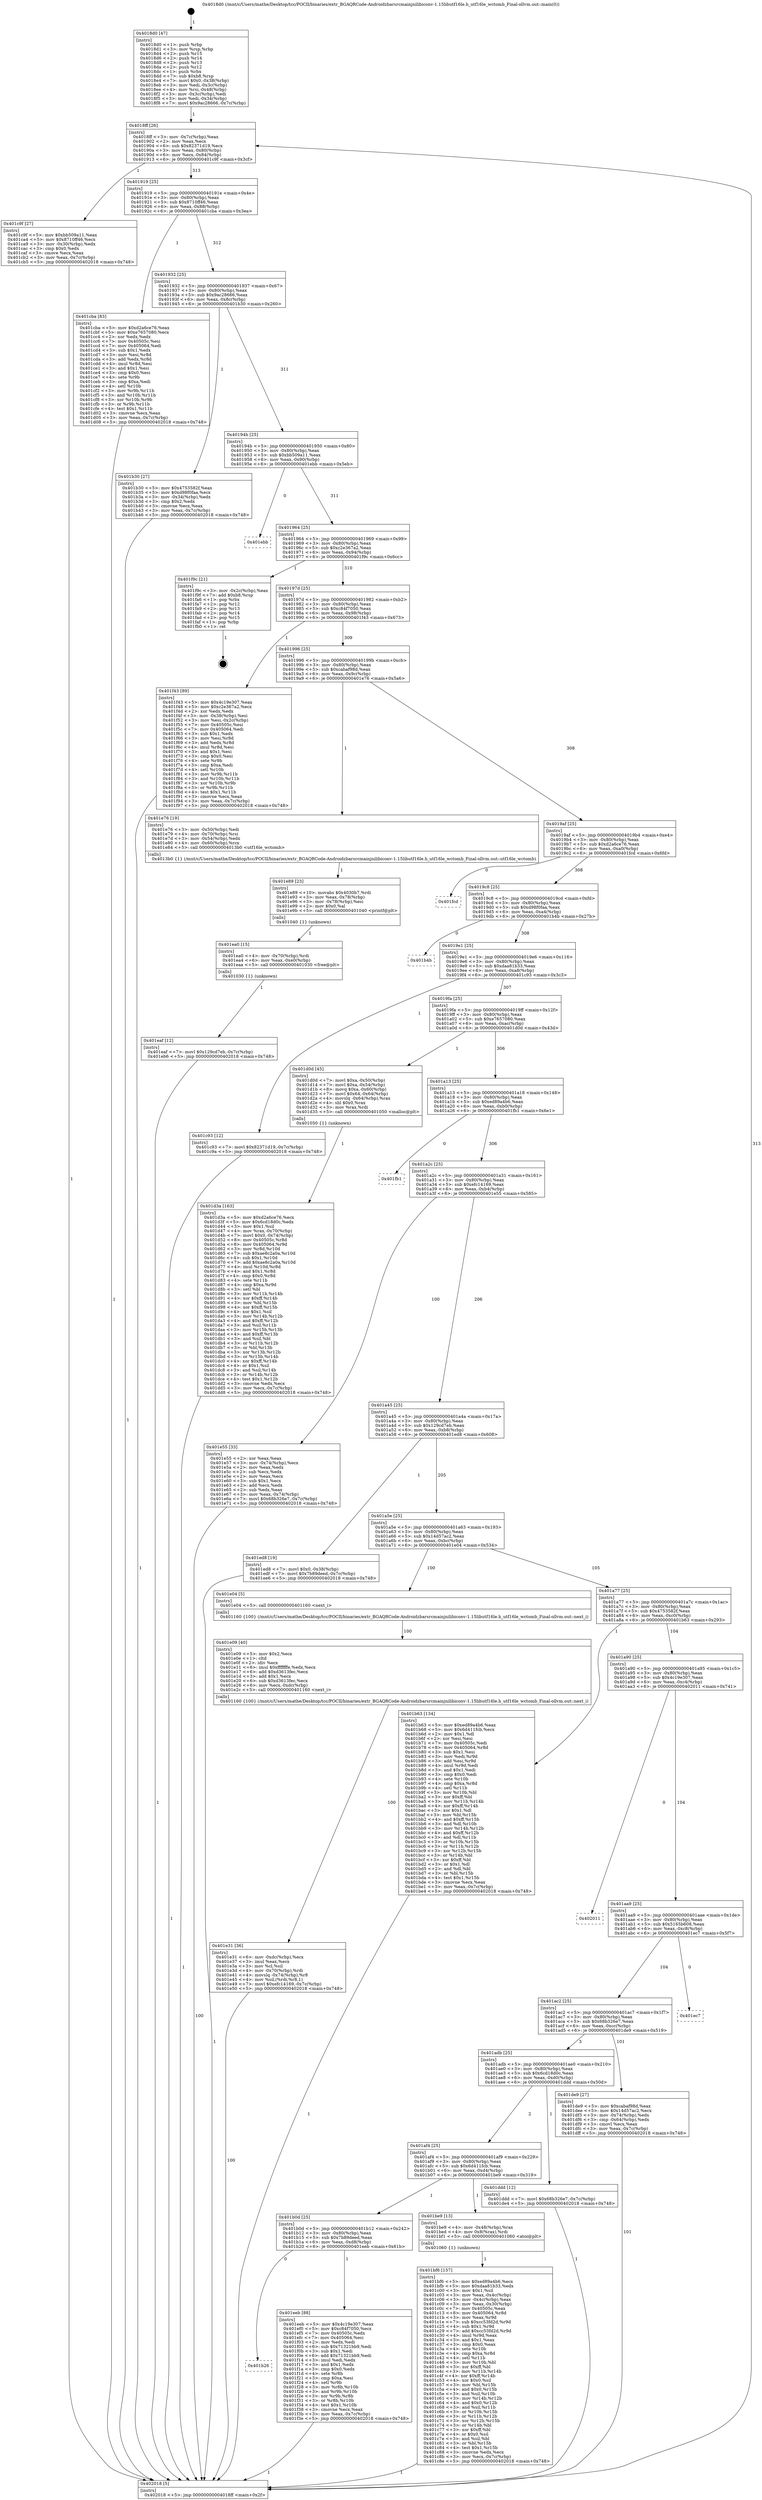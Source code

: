 digraph "0x4018d0" {
  label = "0x4018d0 (/mnt/c/Users/mathe/Desktop/tcc/POCII/binaries/extr_BGAQRCode-Androidzbarsrcmainjnilibiconv-1.15libutf16le.h_utf16le_wctomb_Final-ollvm.out::main(0))"
  labelloc = "t"
  node[shape=record]

  Entry [label="",width=0.3,height=0.3,shape=circle,fillcolor=black,style=filled]
  "0x4018ff" [label="{
     0x4018ff [26]\l
     | [instrs]\l
     &nbsp;&nbsp;0x4018ff \<+3\>: mov -0x7c(%rbp),%eax\l
     &nbsp;&nbsp;0x401902 \<+2\>: mov %eax,%ecx\l
     &nbsp;&nbsp;0x401904 \<+6\>: sub $0x82371d19,%ecx\l
     &nbsp;&nbsp;0x40190a \<+3\>: mov %eax,-0x80(%rbp)\l
     &nbsp;&nbsp;0x40190d \<+6\>: mov %ecx,-0x84(%rbp)\l
     &nbsp;&nbsp;0x401913 \<+6\>: je 0000000000401c9f \<main+0x3cf\>\l
  }"]
  "0x401c9f" [label="{
     0x401c9f [27]\l
     | [instrs]\l
     &nbsp;&nbsp;0x401c9f \<+5\>: mov $0xbb509a11,%eax\l
     &nbsp;&nbsp;0x401ca4 \<+5\>: mov $0x8710ff46,%ecx\l
     &nbsp;&nbsp;0x401ca9 \<+3\>: mov -0x30(%rbp),%edx\l
     &nbsp;&nbsp;0x401cac \<+3\>: cmp $0x0,%edx\l
     &nbsp;&nbsp;0x401caf \<+3\>: cmove %ecx,%eax\l
     &nbsp;&nbsp;0x401cb2 \<+3\>: mov %eax,-0x7c(%rbp)\l
     &nbsp;&nbsp;0x401cb5 \<+5\>: jmp 0000000000402018 \<main+0x748\>\l
  }"]
  "0x401919" [label="{
     0x401919 [25]\l
     | [instrs]\l
     &nbsp;&nbsp;0x401919 \<+5\>: jmp 000000000040191e \<main+0x4e\>\l
     &nbsp;&nbsp;0x40191e \<+3\>: mov -0x80(%rbp),%eax\l
     &nbsp;&nbsp;0x401921 \<+5\>: sub $0x8710ff46,%eax\l
     &nbsp;&nbsp;0x401926 \<+6\>: mov %eax,-0x88(%rbp)\l
     &nbsp;&nbsp;0x40192c \<+6\>: je 0000000000401cba \<main+0x3ea\>\l
  }"]
  Exit [label="",width=0.3,height=0.3,shape=circle,fillcolor=black,style=filled,peripheries=2]
  "0x401cba" [label="{
     0x401cba [83]\l
     | [instrs]\l
     &nbsp;&nbsp;0x401cba \<+5\>: mov $0xd2a6ce76,%eax\l
     &nbsp;&nbsp;0x401cbf \<+5\>: mov $0xe7657080,%ecx\l
     &nbsp;&nbsp;0x401cc4 \<+2\>: xor %edx,%edx\l
     &nbsp;&nbsp;0x401cc6 \<+7\>: mov 0x40505c,%esi\l
     &nbsp;&nbsp;0x401ccd \<+7\>: mov 0x405064,%edi\l
     &nbsp;&nbsp;0x401cd4 \<+3\>: sub $0x1,%edx\l
     &nbsp;&nbsp;0x401cd7 \<+3\>: mov %esi,%r8d\l
     &nbsp;&nbsp;0x401cda \<+3\>: add %edx,%r8d\l
     &nbsp;&nbsp;0x401cdd \<+4\>: imul %r8d,%esi\l
     &nbsp;&nbsp;0x401ce1 \<+3\>: and $0x1,%esi\l
     &nbsp;&nbsp;0x401ce4 \<+3\>: cmp $0x0,%esi\l
     &nbsp;&nbsp;0x401ce7 \<+4\>: sete %r9b\l
     &nbsp;&nbsp;0x401ceb \<+3\>: cmp $0xa,%edi\l
     &nbsp;&nbsp;0x401cee \<+4\>: setl %r10b\l
     &nbsp;&nbsp;0x401cf2 \<+3\>: mov %r9b,%r11b\l
     &nbsp;&nbsp;0x401cf5 \<+3\>: and %r10b,%r11b\l
     &nbsp;&nbsp;0x401cf8 \<+3\>: xor %r10b,%r9b\l
     &nbsp;&nbsp;0x401cfb \<+3\>: or %r9b,%r11b\l
     &nbsp;&nbsp;0x401cfe \<+4\>: test $0x1,%r11b\l
     &nbsp;&nbsp;0x401d02 \<+3\>: cmovne %ecx,%eax\l
     &nbsp;&nbsp;0x401d05 \<+3\>: mov %eax,-0x7c(%rbp)\l
     &nbsp;&nbsp;0x401d08 \<+5\>: jmp 0000000000402018 \<main+0x748\>\l
  }"]
  "0x401932" [label="{
     0x401932 [25]\l
     | [instrs]\l
     &nbsp;&nbsp;0x401932 \<+5\>: jmp 0000000000401937 \<main+0x67\>\l
     &nbsp;&nbsp;0x401937 \<+3\>: mov -0x80(%rbp),%eax\l
     &nbsp;&nbsp;0x40193a \<+5\>: sub $0x9ac28666,%eax\l
     &nbsp;&nbsp;0x40193f \<+6\>: mov %eax,-0x8c(%rbp)\l
     &nbsp;&nbsp;0x401945 \<+6\>: je 0000000000401b30 \<main+0x260\>\l
  }"]
  "0x401b26" [label="{
     0x401b26\l
  }", style=dashed]
  "0x401b30" [label="{
     0x401b30 [27]\l
     | [instrs]\l
     &nbsp;&nbsp;0x401b30 \<+5\>: mov $0x4753582f,%eax\l
     &nbsp;&nbsp;0x401b35 \<+5\>: mov $0xd98f0faa,%ecx\l
     &nbsp;&nbsp;0x401b3a \<+3\>: mov -0x34(%rbp),%edx\l
     &nbsp;&nbsp;0x401b3d \<+3\>: cmp $0x2,%edx\l
     &nbsp;&nbsp;0x401b40 \<+3\>: cmovne %ecx,%eax\l
     &nbsp;&nbsp;0x401b43 \<+3\>: mov %eax,-0x7c(%rbp)\l
     &nbsp;&nbsp;0x401b46 \<+5\>: jmp 0000000000402018 \<main+0x748\>\l
  }"]
  "0x40194b" [label="{
     0x40194b [25]\l
     | [instrs]\l
     &nbsp;&nbsp;0x40194b \<+5\>: jmp 0000000000401950 \<main+0x80\>\l
     &nbsp;&nbsp;0x401950 \<+3\>: mov -0x80(%rbp),%eax\l
     &nbsp;&nbsp;0x401953 \<+5\>: sub $0xbb509a11,%eax\l
     &nbsp;&nbsp;0x401958 \<+6\>: mov %eax,-0x90(%rbp)\l
     &nbsp;&nbsp;0x40195e \<+6\>: je 0000000000401ebb \<main+0x5eb\>\l
  }"]
  "0x402018" [label="{
     0x402018 [5]\l
     | [instrs]\l
     &nbsp;&nbsp;0x402018 \<+5\>: jmp 00000000004018ff \<main+0x2f\>\l
  }"]
  "0x4018d0" [label="{
     0x4018d0 [47]\l
     | [instrs]\l
     &nbsp;&nbsp;0x4018d0 \<+1\>: push %rbp\l
     &nbsp;&nbsp;0x4018d1 \<+3\>: mov %rsp,%rbp\l
     &nbsp;&nbsp;0x4018d4 \<+2\>: push %r15\l
     &nbsp;&nbsp;0x4018d6 \<+2\>: push %r14\l
     &nbsp;&nbsp;0x4018d8 \<+2\>: push %r13\l
     &nbsp;&nbsp;0x4018da \<+2\>: push %r12\l
     &nbsp;&nbsp;0x4018dc \<+1\>: push %rbx\l
     &nbsp;&nbsp;0x4018dd \<+7\>: sub $0xb8,%rsp\l
     &nbsp;&nbsp;0x4018e4 \<+7\>: movl $0x0,-0x38(%rbp)\l
     &nbsp;&nbsp;0x4018eb \<+3\>: mov %edi,-0x3c(%rbp)\l
     &nbsp;&nbsp;0x4018ee \<+4\>: mov %rsi,-0x48(%rbp)\l
     &nbsp;&nbsp;0x4018f2 \<+3\>: mov -0x3c(%rbp),%edi\l
     &nbsp;&nbsp;0x4018f5 \<+3\>: mov %edi,-0x34(%rbp)\l
     &nbsp;&nbsp;0x4018f8 \<+7\>: movl $0x9ac28666,-0x7c(%rbp)\l
  }"]
  "0x401eeb" [label="{
     0x401eeb [88]\l
     | [instrs]\l
     &nbsp;&nbsp;0x401eeb \<+5\>: mov $0x4c19e307,%eax\l
     &nbsp;&nbsp;0x401ef0 \<+5\>: mov $0xc84f7050,%ecx\l
     &nbsp;&nbsp;0x401ef5 \<+7\>: mov 0x40505c,%edx\l
     &nbsp;&nbsp;0x401efc \<+7\>: mov 0x405064,%esi\l
     &nbsp;&nbsp;0x401f03 \<+2\>: mov %edx,%edi\l
     &nbsp;&nbsp;0x401f05 \<+6\>: sub $0x71321bb9,%edi\l
     &nbsp;&nbsp;0x401f0b \<+3\>: sub $0x1,%edi\l
     &nbsp;&nbsp;0x401f0e \<+6\>: add $0x71321bb9,%edi\l
     &nbsp;&nbsp;0x401f14 \<+3\>: imul %edi,%edx\l
     &nbsp;&nbsp;0x401f17 \<+3\>: and $0x1,%edx\l
     &nbsp;&nbsp;0x401f1a \<+3\>: cmp $0x0,%edx\l
     &nbsp;&nbsp;0x401f1d \<+4\>: sete %r8b\l
     &nbsp;&nbsp;0x401f21 \<+3\>: cmp $0xa,%esi\l
     &nbsp;&nbsp;0x401f24 \<+4\>: setl %r9b\l
     &nbsp;&nbsp;0x401f28 \<+3\>: mov %r8b,%r10b\l
     &nbsp;&nbsp;0x401f2b \<+3\>: and %r9b,%r10b\l
     &nbsp;&nbsp;0x401f2e \<+3\>: xor %r9b,%r8b\l
     &nbsp;&nbsp;0x401f31 \<+3\>: or %r8b,%r10b\l
     &nbsp;&nbsp;0x401f34 \<+4\>: test $0x1,%r10b\l
     &nbsp;&nbsp;0x401f38 \<+3\>: cmovne %ecx,%eax\l
     &nbsp;&nbsp;0x401f3b \<+3\>: mov %eax,-0x7c(%rbp)\l
     &nbsp;&nbsp;0x401f3e \<+5\>: jmp 0000000000402018 \<main+0x748\>\l
  }"]
  "0x401ebb" [label="{
     0x401ebb\l
  }", style=dashed]
  "0x401964" [label="{
     0x401964 [25]\l
     | [instrs]\l
     &nbsp;&nbsp;0x401964 \<+5\>: jmp 0000000000401969 \<main+0x99\>\l
     &nbsp;&nbsp;0x401969 \<+3\>: mov -0x80(%rbp),%eax\l
     &nbsp;&nbsp;0x40196c \<+5\>: sub $0xc2e367a2,%eax\l
     &nbsp;&nbsp;0x401971 \<+6\>: mov %eax,-0x94(%rbp)\l
     &nbsp;&nbsp;0x401977 \<+6\>: je 0000000000401f9c \<main+0x6cc\>\l
  }"]
  "0x401eaf" [label="{
     0x401eaf [12]\l
     | [instrs]\l
     &nbsp;&nbsp;0x401eaf \<+7\>: movl $0x129cd7eb,-0x7c(%rbp)\l
     &nbsp;&nbsp;0x401eb6 \<+5\>: jmp 0000000000402018 \<main+0x748\>\l
  }"]
  "0x401f9c" [label="{
     0x401f9c [21]\l
     | [instrs]\l
     &nbsp;&nbsp;0x401f9c \<+3\>: mov -0x2c(%rbp),%eax\l
     &nbsp;&nbsp;0x401f9f \<+7\>: add $0xb8,%rsp\l
     &nbsp;&nbsp;0x401fa6 \<+1\>: pop %rbx\l
     &nbsp;&nbsp;0x401fa7 \<+2\>: pop %r12\l
     &nbsp;&nbsp;0x401fa9 \<+2\>: pop %r13\l
     &nbsp;&nbsp;0x401fab \<+2\>: pop %r14\l
     &nbsp;&nbsp;0x401fad \<+2\>: pop %r15\l
     &nbsp;&nbsp;0x401faf \<+1\>: pop %rbp\l
     &nbsp;&nbsp;0x401fb0 \<+1\>: ret\l
  }"]
  "0x40197d" [label="{
     0x40197d [25]\l
     | [instrs]\l
     &nbsp;&nbsp;0x40197d \<+5\>: jmp 0000000000401982 \<main+0xb2\>\l
     &nbsp;&nbsp;0x401982 \<+3\>: mov -0x80(%rbp),%eax\l
     &nbsp;&nbsp;0x401985 \<+5\>: sub $0xc84f7050,%eax\l
     &nbsp;&nbsp;0x40198a \<+6\>: mov %eax,-0x98(%rbp)\l
     &nbsp;&nbsp;0x401990 \<+6\>: je 0000000000401f43 \<main+0x673\>\l
  }"]
  "0x401ea0" [label="{
     0x401ea0 [15]\l
     | [instrs]\l
     &nbsp;&nbsp;0x401ea0 \<+4\>: mov -0x70(%rbp),%rdi\l
     &nbsp;&nbsp;0x401ea4 \<+6\>: mov %eax,-0xe0(%rbp)\l
     &nbsp;&nbsp;0x401eaa \<+5\>: call 0000000000401030 \<free@plt\>\l
     | [calls]\l
     &nbsp;&nbsp;0x401030 \{1\} (unknown)\l
  }"]
  "0x401f43" [label="{
     0x401f43 [89]\l
     | [instrs]\l
     &nbsp;&nbsp;0x401f43 \<+5\>: mov $0x4c19e307,%eax\l
     &nbsp;&nbsp;0x401f48 \<+5\>: mov $0xc2e367a2,%ecx\l
     &nbsp;&nbsp;0x401f4d \<+2\>: xor %edx,%edx\l
     &nbsp;&nbsp;0x401f4f \<+3\>: mov -0x38(%rbp),%esi\l
     &nbsp;&nbsp;0x401f52 \<+3\>: mov %esi,-0x2c(%rbp)\l
     &nbsp;&nbsp;0x401f55 \<+7\>: mov 0x40505c,%esi\l
     &nbsp;&nbsp;0x401f5c \<+7\>: mov 0x405064,%edi\l
     &nbsp;&nbsp;0x401f63 \<+3\>: sub $0x1,%edx\l
     &nbsp;&nbsp;0x401f66 \<+3\>: mov %esi,%r8d\l
     &nbsp;&nbsp;0x401f69 \<+3\>: add %edx,%r8d\l
     &nbsp;&nbsp;0x401f6c \<+4\>: imul %r8d,%esi\l
     &nbsp;&nbsp;0x401f70 \<+3\>: and $0x1,%esi\l
     &nbsp;&nbsp;0x401f73 \<+3\>: cmp $0x0,%esi\l
     &nbsp;&nbsp;0x401f76 \<+4\>: sete %r9b\l
     &nbsp;&nbsp;0x401f7a \<+3\>: cmp $0xa,%edi\l
     &nbsp;&nbsp;0x401f7d \<+4\>: setl %r10b\l
     &nbsp;&nbsp;0x401f81 \<+3\>: mov %r9b,%r11b\l
     &nbsp;&nbsp;0x401f84 \<+3\>: and %r10b,%r11b\l
     &nbsp;&nbsp;0x401f87 \<+3\>: xor %r10b,%r9b\l
     &nbsp;&nbsp;0x401f8a \<+3\>: or %r9b,%r11b\l
     &nbsp;&nbsp;0x401f8d \<+4\>: test $0x1,%r11b\l
     &nbsp;&nbsp;0x401f91 \<+3\>: cmovne %ecx,%eax\l
     &nbsp;&nbsp;0x401f94 \<+3\>: mov %eax,-0x7c(%rbp)\l
     &nbsp;&nbsp;0x401f97 \<+5\>: jmp 0000000000402018 \<main+0x748\>\l
  }"]
  "0x401996" [label="{
     0x401996 [25]\l
     | [instrs]\l
     &nbsp;&nbsp;0x401996 \<+5\>: jmp 000000000040199b \<main+0xcb\>\l
     &nbsp;&nbsp;0x40199b \<+3\>: mov -0x80(%rbp),%eax\l
     &nbsp;&nbsp;0x40199e \<+5\>: sub $0xcabaf98d,%eax\l
     &nbsp;&nbsp;0x4019a3 \<+6\>: mov %eax,-0x9c(%rbp)\l
     &nbsp;&nbsp;0x4019a9 \<+6\>: je 0000000000401e76 \<main+0x5a6\>\l
  }"]
  "0x401e89" [label="{
     0x401e89 [23]\l
     | [instrs]\l
     &nbsp;&nbsp;0x401e89 \<+10\>: movabs $0x4030b7,%rdi\l
     &nbsp;&nbsp;0x401e93 \<+3\>: mov %eax,-0x78(%rbp)\l
     &nbsp;&nbsp;0x401e96 \<+3\>: mov -0x78(%rbp),%esi\l
     &nbsp;&nbsp;0x401e99 \<+2\>: mov $0x0,%al\l
     &nbsp;&nbsp;0x401e9b \<+5\>: call 0000000000401040 \<printf@plt\>\l
     | [calls]\l
     &nbsp;&nbsp;0x401040 \{1\} (unknown)\l
  }"]
  "0x401e76" [label="{
     0x401e76 [19]\l
     | [instrs]\l
     &nbsp;&nbsp;0x401e76 \<+3\>: mov -0x50(%rbp),%edi\l
     &nbsp;&nbsp;0x401e79 \<+4\>: mov -0x70(%rbp),%rsi\l
     &nbsp;&nbsp;0x401e7d \<+3\>: mov -0x54(%rbp),%edx\l
     &nbsp;&nbsp;0x401e80 \<+4\>: mov -0x60(%rbp),%rcx\l
     &nbsp;&nbsp;0x401e84 \<+5\>: call 00000000004013b0 \<utf16le_wctomb\>\l
     | [calls]\l
     &nbsp;&nbsp;0x4013b0 \{1\} (/mnt/c/Users/mathe/Desktop/tcc/POCII/binaries/extr_BGAQRCode-Androidzbarsrcmainjnilibiconv-1.15libutf16le.h_utf16le_wctomb_Final-ollvm.out::utf16le_wctomb)\l
  }"]
  "0x4019af" [label="{
     0x4019af [25]\l
     | [instrs]\l
     &nbsp;&nbsp;0x4019af \<+5\>: jmp 00000000004019b4 \<main+0xe4\>\l
     &nbsp;&nbsp;0x4019b4 \<+3\>: mov -0x80(%rbp),%eax\l
     &nbsp;&nbsp;0x4019b7 \<+5\>: sub $0xd2a6ce76,%eax\l
     &nbsp;&nbsp;0x4019bc \<+6\>: mov %eax,-0xa0(%rbp)\l
     &nbsp;&nbsp;0x4019c2 \<+6\>: je 0000000000401fcd \<main+0x6fd\>\l
  }"]
  "0x401e31" [label="{
     0x401e31 [36]\l
     | [instrs]\l
     &nbsp;&nbsp;0x401e31 \<+6\>: mov -0xdc(%rbp),%ecx\l
     &nbsp;&nbsp;0x401e37 \<+3\>: imul %eax,%ecx\l
     &nbsp;&nbsp;0x401e3a \<+3\>: mov %cl,%sil\l
     &nbsp;&nbsp;0x401e3d \<+4\>: mov -0x70(%rbp),%rdi\l
     &nbsp;&nbsp;0x401e41 \<+4\>: movslq -0x74(%rbp),%r8\l
     &nbsp;&nbsp;0x401e45 \<+4\>: mov %sil,(%rdi,%r8,1)\l
     &nbsp;&nbsp;0x401e49 \<+7\>: movl $0xefc14169,-0x7c(%rbp)\l
     &nbsp;&nbsp;0x401e50 \<+5\>: jmp 0000000000402018 \<main+0x748\>\l
  }"]
  "0x401fcd" [label="{
     0x401fcd\l
  }", style=dashed]
  "0x4019c8" [label="{
     0x4019c8 [25]\l
     | [instrs]\l
     &nbsp;&nbsp;0x4019c8 \<+5\>: jmp 00000000004019cd \<main+0xfd\>\l
     &nbsp;&nbsp;0x4019cd \<+3\>: mov -0x80(%rbp),%eax\l
     &nbsp;&nbsp;0x4019d0 \<+5\>: sub $0xd98f0faa,%eax\l
     &nbsp;&nbsp;0x4019d5 \<+6\>: mov %eax,-0xa4(%rbp)\l
     &nbsp;&nbsp;0x4019db \<+6\>: je 0000000000401b4b \<main+0x27b\>\l
  }"]
  "0x401e09" [label="{
     0x401e09 [40]\l
     | [instrs]\l
     &nbsp;&nbsp;0x401e09 \<+5\>: mov $0x2,%ecx\l
     &nbsp;&nbsp;0x401e0e \<+1\>: cltd\l
     &nbsp;&nbsp;0x401e0f \<+2\>: idiv %ecx\l
     &nbsp;&nbsp;0x401e11 \<+6\>: imul $0xfffffffe,%edx,%ecx\l
     &nbsp;&nbsp;0x401e17 \<+6\>: add $0xd3613fec,%ecx\l
     &nbsp;&nbsp;0x401e1d \<+3\>: add $0x1,%ecx\l
     &nbsp;&nbsp;0x401e20 \<+6\>: sub $0xd3613fec,%ecx\l
     &nbsp;&nbsp;0x401e26 \<+6\>: mov %ecx,-0xdc(%rbp)\l
     &nbsp;&nbsp;0x401e2c \<+5\>: call 0000000000401160 \<next_i\>\l
     | [calls]\l
     &nbsp;&nbsp;0x401160 \{100\} (/mnt/c/Users/mathe/Desktop/tcc/POCII/binaries/extr_BGAQRCode-Androidzbarsrcmainjnilibiconv-1.15libutf16le.h_utf16le_wctomb_Final-ollvm.out::next_i)\l
  }"]
  "0x401b4b" [label="{
     0x401b4b\l
  }", style=dashed]
  "0x4019e1" [label="{
     0x4019e1 [25]\l
     | [instrs]\l
     &nbsp;&nbsp;0x4019e1 \<+5\>: jmp 00000000004019e6 \<main+0x116\>\l
     &nbsp;&nbsp;0x4019e6 \<+3\>: mov -0x80(%rbp),%eax\l
     &nbsp;&nbsp;0x4019e9 \<+5\>: sub $0xdaa81b33,%eax\l
     &nbsp;&nbsp;0x4019ee \<+6\>: mov %eax,-0xa8(%rbp)\l
     &nbsp;&nbsp;0x4019f4 \<+6\>: je 0000000000401c93 \<main+0x3c3\>\l
  }"]
  "0x401d3a" [label="{
     0x401d3a [163]\l
     | [instrs]\l
     &nbsp;&nbsp;0x401d3a \<+5\>: mov $0xd2a6ce76,%ecx\l
     &nbsp;&nbsp;0x401d3f \<+5\>: mov $0x6cd18d0c,%edx\l
     &nbsp;&nbsp;0x401d44 \<+3\>: mov $0x1,%sil\l
     &nbsp;&nbsp;0x401d47 \<+4\>: mov %rax,-0x70(%rbp)\l
     &nbsp;&nbsp;0x401d4b \<+7\>: movl $0x0,-0x74(%rbp)\l
     &nbsp;&nbsp;0x401d52 \<+8\>: mov 0x40505c,%r8d\l
     &nbsp;&nbsp;0x401d5a \<+8\>: mov 0x405064,%r9d\l
     &nbsp;&nbsp;0x401d62 \<+3\>: mov %r8d,%r10d\l
     &nbsp;&nbsp;0x401d65 \<+7\>: sub $0xae8c2a0a,%r10d\l
     &nbsp;&nbsp;0x401d6c \<+4\>: sub $0x1,%r10d\l
     &nbsp;&nbsp;0x401d70 \<+7\>: add $0xae8c2a0a,%r10d\l
     &nbsp;&nbsp;0x401d77 \<+4\>: imul %r10d,%r8d\l
     &nbsp;&nbsp;0x401d7b \<+4\>: and $0x1,%r8d\l
     &nbsp;&nbsp;0x401d7f \<+4\>: cmp $0x0,%r8d\l
     &nbsp;&nbsp;0x401d83 \<+4\>: sete %r11b\l
     &nbsp;&nbsp;0x401d87 \<+4\>: cmp $0xa,%r9d\l
     &nbsp;&nbsp;0x401d8b \<+3\>: setl %bl\l
     &nbsp;&nbsp;0x401d8e \<+3\>: mov %r11b,%r14b\l
     &nbsp;&nbsp;0x401d91 \<+4\>: xor $0xff,%r14b\l
     &nbsp;&nbsp;0x401d95 \<+3\>: mov %bl,%r15b\l
     &nbsp;&nbsp;0x401d98 \<+4\>: xor $0xff,%r15b\l
     &nbsp;&nbsp;0x401d9c \<+4\>: xor $0x1,%sil\l
     &nbsp;&nbsp;0x401da0 \<+3\>: mov %r14b,%r12b\l
     &nbsp;&nbsp;0x401da3 \<+4\>: and $0xff,%r12b\l
     &nbsp;&nbsp;0x401da7 \<+3\>: and %sil,%r11b\l
     &nbsp;&nbsp;0x401daa \<+3\>: mov %r15b,%r13b\l
     &nbsp;&nbsp;0x401dad \<+4\>: and $0xff,%r13b\l
     &nbsp;&nbsp;0x401db1 \<+3\>: and %sil,%bl\l
     &nbsp;&nbsp;0x401db4 \<+3\>: or %r11b,%r12b\l
     &nbsp;&nbsp;0x401db7 \<+3\>: or %bl,%r13b\l
     &nbsp;&nbsp;0x401dba \<+3\>: xor %r13b,%r12b\l
     &nbsp;&nbsp;0x401dbd \<+3\>: or %r15b,%r14b\l
     &nbsp;&nbsp;0x401dc0 \<+4\>: xor $0xff,%r14b\l
     &nbsp;&nbsp;0x401dc4 \<+4\>: or $0x1,%sil\l
     &nbsp;&nbsp;0x401dc8 \<+3\>: and %sil,%r14b\l
     &nbsp;&nbsp;0x401dcb \<+3\>: or %r14b,%r12b\l
     &nbsp;&nbsp;0x401dce \<+4\>: test $0x1,%r12b\l
     &nbsp;&nbsp;0x401dd2 \<+3\>: cmovne %edx,%ecx\l
     &nbsp;&nbsp;0x401dd5 \<+3\>: mov %ecx,-0x7c(%rbp)\l
     &nbsp;&nbsp;0x401dd8 \<+5\>: jmp 0000000000402018 \<main+0x748\>\l
  }"]
  "0x401c93" [label="{
     0x401c93 [12]\l
     | [instrs]\l
     &nbsp;&nbsp;0x401c93 \<+7\>: movl $0x82371d19,-0x7c(%rbp)\l
     &nbsp;&nbsp;0x401c9a \<+5\>: jmp 0000000000402018 \<main+0x748\>\l
  }"]
  "0x4019fa" [label="{
     0x4019fa [25]\l
     | [instrs]\l
     &nbsp;&nbsp;0x4019fa \<+5\>: jmp 00000000004019ff \<main+0x12f\>\l
     &nbsp;&nbsp;0x4019ff \<+3\>: mov -0x80(%rbp),%eax\l
     &nbsp;&nbsp;0x401a02 \<+5\>: sub $0xe7657080,%eax\l
     &nbsp;&nbsp;0x401a07 \<+6\>: mov %eax,-0xac(%rbp)\l
     &nbsp;&nbsp;0x401a0d \<+6\>: je 0000000000401d0d \<main+0x43d\>\l
  }"]
  "0x401bf6" [label="{
     0x401bf6 [157]\l
     | [instrs]\l
     &nbsp;&nbsp;0x401bf6 \<+5\>: mov $0xed89a4b6,%ecx\l
     &nbsp;&nbsp;0x401bfb \<+5\>: mov $0xdaa81b33,%edx\l
     &nbsp;&nbsp;0x401c00 \<+3\>: mov $0x1,%sil\l
     &nbsp;&nbsp;0x401c03 \<+3\>: mov %eax,-0x4c(%rbp)\l
     &nbsp;&nbsp;0x401c06 \<+3\>: mov -0x4c(%rbp),%eax\l
     &nbsp;&nbsp;0x401c09 \<+3\>: mov %eax,-0x30(%rbp)\l
     &nbsp;&nbsp;0x401c0c \<+7\>: mov 0x40505c,%eax\l
     &nbsp;&nbsp;0x401c13 \<+8\>: mov 0x405064,%r8d\l
     &nbsp;&nbsp;0x401c1b \<+3\>: mov %eax,%r9d\l
     &nbsp;&nbsp;0x401c1e \<+7\>: sub $0xcc53fd2d,%r9d\l
     &nbsp;&nbsp;0x401c25 \<+4\>: sub $0x1,%r9d\l
     &nbsp;&nbsp;0x401c29 \<+7\>: add $0xcc53fd2d,%r9d\l
     &nbsp;&nbsp;0x401c30 \<+4\>: imul %r9d,%eax\l
     &nbsp;&nbsp;0x401c34 \<+3\>: and $0x1,%eax\l
     &nbsp;&nbsp;0x401c37 \<+3\>: cmp $0x0,%eax\l
     &nbsp;&nbsp;0x401c3a \<+4\>: sete %r10b\l
     &nbsp;&nbsp;0x401c3e \<+4\>: cmp $0xa,%r8d\l
     &nbsp;&nbsp;0x401c42 \<+4\>: setl %r11b\l
     &nbsp;&nbsp;0x401c46 \<+3\>: mov %r10b,%bl\l
     &nbsp;&nbsp;0x401c49 \<+3\>: xor $0xff,%bl\l
     &nbsp;&nbsp;0x401c4c \<+3\>: mov %r11b,%r14b\l
     &nbsp;&nbsp;0x401c4f \<+4\>: xor $0xff,%r14b\l
     &nbsp;&nbsp;0x401c53 \<+4\>: xor $0x0,%sil\l
     &nbsp;&nbsp;0x401c57 \<+3\>: mov %bl,%r15b\l
     &nbsp;&nbsp;0x401c5a \<+4\>: and $0x0,%r15b\l
     &nbsp;&nbsp;0x401c5e \<+3\>: and %sil,%r10b\l
     &nbsp;&nbsp;0x401c61 \<+3\>: mov %r14b,%r12b\l
     &nbsp;&nbsp;0x401c64 \<+4\>: and $0x0,%r12b\l
     &nbsp;&nbsp;0x401c68 \<+3\>: and %sil,%r11b\l
     &nbsp;&nbsp;0x401c6b \<+3\>: or %r10b,%r15b\l
     &nbsp;&nbsp;0x401c6e \<+3\>: or %r11b,%r12b\l
     &nbsp;&nbsp;0x401c71 \<+3\>: xor %r12b,%r15b\l
     &nbsp;&nbsp;0x401c74 \<+3\>: or %r14b,%bl\l
     &nbsp;&nbsp;0x401c77 \<+3\>: xor $0xff,%bl\l
     &nbsp;&nbsp;0x401c7a \<+4\>: or $0x0,%sil\l
     &nbsp;&nbsp;0x401c7e \<+3\>: and %sil,%bl\l
     &nbsp;&nbsp;0x401c81 \<+3\>: or %bl,%r15b\l
     &nbsp;&nbsp;0x401c84 \<+4\>: test $0x1,%r15b\l
     &nbsp;&nbsp;0x401c88 \<+3\>: cmovne %edx,%ecx\l
     &nbsp;&nbsp;0x401c8b \<+3\>: mov %ecx,-0x7c(%rbp)\l
     &nbsp;&nbsp;0x401c8e \<+5\>: jmp 0000000000402018 \<main+0x748\>\l
  }"]
  "0x401d0d" [label="{
     0x401d0d [45]\l
     | [instrs]\l
     &nbsp;&nbsp;0x401d0d \<+7\>: movl $0xa,-0x50(%rbp)\l
     &nbsp;&nbsp;0x401d14 \<+7\>: movl $0xa,-0x54(%rbp)\l
     &nbsp;&nbsp;0x401d1b \<+8\>: movq $0xa,-0x60(%rbp)\l
     &nbsp;&nbsp;0x401d23 \<+7\>: movl $0x64,-0x64(%rbp)\l
     &nbsp;&nbsp;0x401d2a \<+4\>: movslq -0x64(%rbp),%rax\l
     &nbsp;&nbsp;0x401d2e \<+4\>: shl $0x0,%rax\l
     &nbsp;&nbsp;0x401d32 \<+3\>: mov %rax,%rdi\l
     &nbsp;&nbsp;0x401d35 \<+5\>: call 0000000000401050 \<malloc@plt\>\l
     | [calls]\l
     &nbsp;&nbsp;0x401050 \{1\} (unknown)\l
  }"]
  "0x401a13" [label="{
     0x401a13 [25]\l
     | [instrs]\l
     &nbsp;&nbsp;0x401a13 \<+5\>: jmp 0000000000401a18 \<main+0x148\>\l
     &nbsp;&nbsp;0x401a18 \<+3\>: mov -0x80(%rbp),%eax\l
     &nbsp;&nbsp;0x401a1b \<+5\>: sub $0xed89a4b6,%eax\l
     &nbsp;&nbsp;0x401a20 \<+6\>: mov %eax,-0xb0(%rbp)\l
     &nbsp;&nbsp;0x401a26 \<+6\>: je 0000000000401fb1 \<main+0x6e1\>\l
  }"]
  "0x401b0d" [label="{
     0x401b0d [25]\l
     | [instrs]\l
     &nbsp;&nbsp;0x401b0d \<+5\>: jmp 0000000000401b12 \<main+0x242\>\l
     &nbsp;&nbsp;0x401b12 \<+3\>: mov -0x80(%rbp),%eax\l
     &nbsp;&nbsp;0x401b15 \<+5\>: sub $0x7b89deed,%eax\l
     &nbsp;&nbsp;0x401b1a \<+6\>: mov %eax,-0xd8(%rbp)\l
     &nbsp;&nbsp;0x401b20 \<+6\>: je 0000000000401eeb \<main+0x61b\>\l
  }"]
  "0x401fb1" [label="{
     0x401fb1\l
  }", style=dashed]
  "0x401a2c" [label="{
     0x401a2c [25]\l
     | [instrs]\l
     &nbsp;&nbsp;0x401a2c \<+5\>: jmp 0000000000401a31 \<main+0x161\>\l
     &nbsp;&nbsp;0x401a31 \<+3\>: mov -0x80(%rbp),%eax\l
     &nbsp;&nbsp;0x401a34 \<+5\>: sub $0xefc14169,%eax\l
     &nbsp;&nbsp;0x401a39 \<+6\>: mov %eax,-0xb4(%rbp)\l
     &nbsp;&nbsp;0x401a3f \<+6\>: je 0000000000401e55 \<main+0x585\>\l
  }"]
  "0x401be9" [label="{
     0x401be9 [13]\l
     | [instrs]\l
     &nbsp;&nbsp;0x401be9 \<+4\>: mov -0x48(%rbp),%rax\l
     &nbsp;&nbsp;0x401bed \<+4\>: mov 0x8(%rax),%rdi\l
     &nbsp;&nbsp;0x401bf1 \<+5\>: call 0000000000401060 \<atoi@plt\>\l
     | [calls]\l
     &nbsp;&nbsp;0x401060 \{1\} (unknown)\l
  }"]
  "0x401e55" [label="{
     0x401e55 [33]\l
     | [instrs]\l
     &nbsp;&nbsp;0x401e55 \<+2\>: xor %eax,%eax\l
     &nbsp;&nbsp;0x401e57 \<+3\>: mov -0x74(%rbp),%ecx\l
     &nbsp;&nbsp;0x401e5a \<+2\>: mov %eax,%edx\l
     &nbsp;&nbsp;0x401e5c \<+2\>: sub %ecx,%edx\l
     &nbsp;&nbsp;0x401e5e \<+2\>: mov %eax,%ecx\l
     &nbsp;&nbsp;0x401e60 \<+3\>: sub $0x1,%ecx\l
     &nbsp;&nbsp;0x401e63 \<+2\>: add %ecx,%edx\l
     &nbsp;&nbsp;0x401e65 \<+2\>: sub %edx,%eax\l
     &nbsp;&nbsp;0x401e67 \<+3\>: mov %eax,-0x74(%rbp)\l
     &nbsp;&nbsp;0x401e6a \<+7\>: movl $0x68b326e7,-0x7c(%rbp)\l
     &nbsp;&nbsp;0x401e71 \<+5\>: jmp 0000000000402018 \<main+0x748\>\l
  }"]
  "0x401a45" [label="{
     0x401a45 [25]\l
     | [instrs]\l
     &nbsp;&nbsp;0x401a45 \<+5\>: jmp 0000000000401a4a \<main+0x17a\>\l
     &nbsp;&nbsp;0x401a4a \<+3\>: mov -0x80(%rbp),%eax\l
     &nbsp;&nbsp;0x401a4d \<+5\>: sub $0x129cd7eb,%eax\l
     &nbsp;&nbsp;0x401a52 \<+6\>: mov %eax,-0xb8(%rbp)\l
     &nbsp;&nbsp;0x401a58 \<+6\>: je 0000000000401ed8 \<main+0x608\>\l
  }"]
  "0x401af4" [label="{
     0x401af4 [25]\l
     | [instrs]\l
     &nbsp;&nbsp;0x401af4 \<+5\>: jmp 0000000000401af9 \<main+0x229\>\l
     &nbsp;&nbsp;0x401af9 \<+3\>: mov -0x80(%rbp),%eax\l
     &nbsp;&nbsp;0x401afc \<+5\>: sub $0x6d411fcb,%eax\l
     &nbsp;&nbsp;0x401b01 \<+6\>: mov %eax,-0xd4(%rbp)\l
     &nbsp;&nbsp;0x401b07 \<+6\>: je 0000000000401be9 \<main+0x319\>\l
  }"]
  "0x401ed8" [label="{
     0x401ed8 [19]\l
     | [instrs]\l
     &nbsp;&nbsp;0x401ed8 \<+7\>: movl $0x0,-0x38(%rbp)\l
     &nbsp;&nbsp;0x401edf \<+7\>: movl $0x7b89deed,-0x7c(%rbp)\l
     &nbsp;&nbsp;0x401ee6 \<+5\>: jmp 0000000000402018 \<main+0x748\>\l
  }"]
  "0x401a5e" [label="{
     0x401a5e [25]\l
     | [instrs]\l
     &nbsp;&nbsp;0x401a5e \<+5\>: jmp 0000000000401a63 \<main+0x193\>\l
     &nbsp;&nbsp;0x401a63 \<+3\>: mov -0x80(%rbp),%eax\l
     &nbsp;&nbsp;0x401a66 \<+5\>: sub $0x14d57ac2,%eax\l
     &nbsp;&nbsp;0x401a6b \<+6\>: mov %eax,-0xbc(%rbp)\l
     &nbsp;&nbsp;0x401a71 \<+6\>: je 0000000000401e04 \<main+0x534\>\l
  }"]
  "0x401ddd" [label="{
     0x401ddd [12]\l
     | [instrs]\l
     &nbsp;&nbsp;0x401ddd \<+7\>: movl $0x68b326e7,-0x7c(%rbp)\l
     &nbsp;&nbsp;0x401de4 \<+5\>: jmp 0000000000402018 \<main+0x748\>\l
  }"]
  "0x401e04" [label="{
     0x401e04 [5]\l
     | [instrs]\l
     &nbsp;&nbsp;0x401e04 \<+5\>: call 0000000000401160 \<next_i\>\l
     | [calls]\l
     &nbsp;&nbsp;0x401160 \{100\} (/mnt/c/Users/mathe/Desktop/tcc/POCII/binaries/extr_BGAQRCode-Androidzbarsrcmainjnilibiconv-1.15libutf16le.h_utf16le_wctomb_Final-ollvm.out::next_i)\l
  }"]
  "0x401a77" [label="{
     0x401a77 [25]\l
     | [instrs]\l
     &nbsp;&nbsp;0x401a77 \<+5\>: jmp 0000000000401a7c \<main+0x1ac\>\l
     &nbsp;&nbsp;0x401a7c \<+3\>: mov -0x80(%rbp),%eax\l
     &nbsp;&nbsp;0x401a7f \<+5\>: sub $0x4753582f,%eax\l
     &nbsp;&nbsp;0x401a84 \<+6\>: mov %eax,-0xc0(%rbp)\l
     &nbsp;&nbsp;0x401a8a \<+6\>: je 0000000000401b63 \<main+0x293\>\l
  }"]
  "0x401adb" [label="{
     0x401adb [25]\l
     | [instrs]\l
     &nbsp;&nbsp;0x401adb \<+5\>: jmp 0000000000401ae0 \<main+0x210\>\l
     &nbsp;&nbsp;0x401ae0 \<+3\>: mov -0x80(%rbp),%eax\l
     &nbsp;&nbsp;0x401ae3 \<+5\>: sub $0x6cd18d0c,%eax\l
     &nbsp;&nbsp;0x401ae8 \<+6\>: mov %eax,-0xd0(%rbp)\l
     &nbsp;&nbsp;0x401aee \<+6\>: je 0000000000401ddd \<main+0x50d\>\l
  }"]
  "0x401b63" [label="{
     0x401b63 [134]\l
     | [instrs]\l
     &nbsp;&nbsp;0x401b63 \<+5\>: mov $0xed89a4b6,%eax\l
     &nbsp;&nbsp;0x401b68 \<+5\>: mov $0x6d411fcb,%ecx\l
     &nbsp;&nbsp;0x401b6d \<+2\>: mov $0x1,%dl\l
     &nbsp;&nbsp;0x401b6f \<+2\>: xor %esi,%esi\l
     &nbsp;&nbsp;0x401b71 \<+7\>: mov 0x40505c,%edi\l
     &nbsp;&nbsp;0x401b78 \<+8\>: mov 0x405064,%r8d\l
     &nbsp;&nbsp;0x401b80 \<+3\>: sub $0x1,%esi\l
     &nbsp;&nbsp;0x401b83 \<+3\>: mov %edi,%r9d\l
     &nbsp;&nbsp;0x401b86 \<+3\>: add %esi,%r9d\l
     &nbsp;&nbsp;0x401b89 \<+4\>: imul %r9d,%edi\l
     &nbsp;&nbsp;0x401b8d \<+3\>: and $0x1,%edi\l
     &nbsp;&nbsp;0x401b90 \<+3\>: cmp $0x0,%edi\l
     &nbsp;&nbsp;0x401b93 \<+4\>: sete %r10b\l
     &nbsp;&nbsp;0x401b97 \<+4\>: cmp $0xa,%r8d\l
     &nbsp;&nbsp;0x401b9b \<+4\>: setl %r11b\l
     &nbsp;&nbsp;0x401b9f \<+3\>: mov %r10b,%bl\l
     &nbsp;&nbsp;0x401ba2 \<+3\>: xor $0xff,%bl\l
     &nbsp;&nbsp;0x401ba5 \<+3\>: mov %r11b,%r14b\l
     &nbsp;&nbsp;0x401ba8 \<+4\>: xor $0xff,%r14b\l
     &nbsp;&nbsp;0x401bac \<+3\>: xor $0x1,%dl\l
     &nbsp;&nbsp;0x401baf \<+3\>: mov %bl,%r15b\l
     &nbsp;&nbsp;0x401bb2 \<+4\>: and $0xff,%r15b\l
     &nbsp;&nbsp;0x401bb6 \<+3\>: and %dl,%r10b\l
     &nbsp;&nbsp;0x401bb9 \<+3\>: mov %r14b,%r12b\l
     &nbsp;&nbsp;0x401bbc \<+4\>: and $0xff,%r12b\l
     &nbsp;&nbsp;0x401bc0 \<+3\>: and %dl,%r11b\l
     &nbsp;&nbsp;0x401bc3 \<+3\>: or %r10b,%r15b\l
     &nbsp;&nbsp;0x401bc6 \<+3\>: or %r11b,%r12b\l
     &nbsp;&nbsp;0x401bc9 \<+3\>: xor %r12b,%r15b\l
     &nbsp;&nbsp;0x401bcc \<+3\>: or %r14b,%bl\l
     &nbsp;&nbsp;0x401bcf \<+3\>: xor $0xff,%bl\l
     &nbsp;&nbsp;0x401bd2 \<+3\>: or $0x1,%dl\l
     &nbsp;&nbsp;0x401bd5 \<+2\>: and %dl,%bl\l
     &nbsp;&nbsp;0x401bd7 \<+3\>: or %bl,%r15b\l
     &nbsp;&nbsp;0x401bda \<+4\>: test $0x1,%r15b\l
     &nbsp;&nbsp;0x401bde \<+3\>: cmovne %ecx,%eax\l
     &nbsp;&nbsp;0x401be1 \<+3\>: mov %eax,-0x7c(%rbp)\l
     &nbsp;&nbsp;0x401be4 \<+5\>: jmp 0000000000402018 \<main+0x748\>\l
  }"]
  "0x401a90" [label="{
     0x401a90 [25]\l
     | [instrs]\l
     &nbsp;&nbsp;0x401a90 \<+5\>: jmp 0000000000401a95 \<main+0x1c5\>\l
     &nbsp;&nbsp;0x401a95 \<+3\>: mov -0x80(%rbp),%eax\l
     &nbsp;&nbsp;0x401a98 \<+5\>: sub $0x4c19e307,%eax\l
     &nbsp;&nbsp;0x401a9d \<+6\>: mov %eax,-0xc4(%rbp)\l
     &nbsp;&nbsp;0x401aa3 \<+6\>: je 0000000000402011 \<main+0x741\>\l
  }"]
  "0x401de9" [label="{
     0x401de9 [27]\l
     | [instrs]\l
     &nbsp;&nbsp;0x401de9 \<+5\>: mov $0xcabaf98d,%eax\l
     &nbsp;&nbsp;0x401dee \<+5\>: mov $0x14d57ac2,%ecx\l
     &nbsp;&nbsp;0x401df3 \<+3\>: mov -0x74(%rbp),%edx\l
     &nbsp;&nbsp;0x401df6 \<+3\>: cmp -0x64(%rbp),%edx\l
     &nbsp;&nbsp;0x401df9 \<+3\>: cmovl %ecx,%eax\l
     &nbsp;&nbsp;0x401dfc \<+3\>: mov %eax,-0x7c(%rbp)\l
     &nbsp;&nbsp;0x401dff \<+5\>: jmp 0000000000402018 \<main+0x748\>\l
  }"]
  "0x402011" [label="{
     0x402011\l
  }", style=dashed]
  "0x401aa9" [label="{
     0x401aa9 [25]\l
     | [instrs]\l
     &nbsp;&nbsp;0x401aa9 \<+5\>: jmp 0000000000401aae \<main+0x1de\>\l
     &nbsp;&nbsp;0x401aae \<+3\>: mov -0x80(%rbp),%eax\l
     &nbsp;&nbsp;0x401ab1 \<+5\>: sub $0x5165b608,%eax\l
     &nbsp;&nbsp;0x401ab6 \<+6\>: mov %eax,-0xc8(%rbp)\l
     &nbsp;&nbsp;0x401abc \<+6\>: je 0000000000401ec7 \<main+0x5f7\>\l
  }"]
  "0x401ac2" [label="{
     0x401ac2 [25]\l
     | [instrs]\l
     &nbsp;&nbsp;0x401ac2 \<+5\>: jmp 0000000000401ac7 \<main+0x1f7\>\l
     &nbsp;&nbsp;0x401ac7 \<+3\>: mov -0x80(%rbp),%eax\l
     &nbsp;&nbsp;0x401aca \<+5\>: sub $0x68b326e7,%eax\l
     &nbsp;&nbsp;0x401acf \<+6\>: mov %eax,-0xcc(%rbp)\l
     &nbsp;&nbsp;0x401ad5 \<+6\>: je 0000000000401de9 \<main+0x519\>\l
  }"]
  "0x401ec7" [label="{
     0x401ec7\l
  }", style=dashed]
  Entry -> "0x4018d0" [label=" 1"]
  "0x4018ff" -> "0x401c9f" [label=" 1"]
  "0x4018ff" -> "0x401919" [label=" 313"]
  "0x401f9c" -> Exit [label=" 1"]
  "0x401919" -> "0x401cba" [label=" 1"]
  "0x401919" -> "0x401932" [label=" 312"]
  "0x401f43" -> "0x402018" [label=" 1"]
  "0x401932" -> "0x401b30" [label=" 1"]
  "0x401932" -> "0x40194b" [label=" 311"]
  "0x401b30" -> "0x402018" [label=" 1"]
  "0x4018d0" -> "0x4018ff" [label=" 1"]
  "0x402018" -> "0x4018ff" [label=" 313"]
  "0x401eeb" -> "0x402018" [label=" 1"]
  "0x40194b" -> "0x401ebb" [label=" 0"]
  "0x40194b" -> "0x401964" [label=" 311"]
  "0x401b0d" -> "0x401b26" [label=" 0"]
  "0x401964" -> "0x401f9c" [label=" 1"]
  "0x401964" -> "0x40197d" [label=" 310"]
  "0x401b0d" -> "0x401eeb" [label=" 1"]
  "0x40197d" -> "0x401f43" [label=" 1"]
  "0x40197d" -> "0x401996" [label=" 309"]
  "0x401ed8" -> "0x402018" [label=" 1"]
  "0x401996" -> "0x401e76" [label=" 1"]
  "0x401996" -> "0x4019af" [label=" 308"]
  "0x401eaf" -> "0x402018" [label=" 1"]
  "0x4019af" -> "0x401fcd" [label=" 0"]
  "0x4019af" -> "0x4019c8" [label=" 308"]
  "0x401ea0" -> "0x401eaf" [label=" 1"]
  "0x4019c8" -> "0x401b4b" [label=" 0"]
  "0x4019c8" -> "0x4019e1" [label=" 308"]
  "0x401e89" -> "0x401ea0" [label=" 1"]
  "0x4019e1" -> "0x401c93" [label=" 1"]
  "0x4019e1" -> "0x4019fa" [label=" 307"]
  "0x401e76" -> "0x401e89" [label=" 1"]
  "0x4019fa" -> "0x401d0d" [label=" 1"]
  "0x4019fa" -> "0x401a13" [label=" 306"]
  "0x401e55" -> "0x402018" [label=" 100"]
  "0x401a13" -> "0x401fb1" [label=" 0"]
  "0x401a13" -> "0x401a2c" [label=" 306"]
  "0x401e31" -> "0x402018" [label=" 100"]
  "0x401a2c" -> "0x401e55" [label=" 100"]
  "0x401a2c" -> "0x401a45" [label=" 206"]
  "0x401e09" -> "0x401e31" [label=" 100"]
  "0x401a45" -> "0x401ed8" [label=" 1"]
  "0x401a45" -> "0x401a5e" [label=" 205"]
  "0x401de9" -> "0x402018" [label=" 101"]
  "0x401a5e" -> "0x401e04" [label=" 100"]
  "0x401a5e" -> "0x401a77" [label=" 105"]
  "0x401ddd" -> "0x402018" [label=" 1"]
  "0x401a77" -> "0x401b63" [label=" 1"]
  "0x401a77" -> "0x401a90" [label=" 104"]
  "0x401b63" -> "0x402018" [label=" 1"]
  "0x401d0d" -> "0x401d3a" [label=" 1"]
  "0x401a90" -> "0x402011" [label=" 0"]
  "0x401a90" -> "0x401aa9" [label=" 104"]
  "0x401cba" -> "0x402018" [label=" 1"]
  "0x401aa9" -> "0x401ec7" [label=" 0"]
  "0x401aa9" -> "0x401ac2" [label=" 104"]
  "0x401c9f" -> "0x402018" [label=" 1"]
  "0x401ac2" -> "0x401de9" [label=" 101"]
  "0x401ac2" -> "0x401adb" [label=" 3"]
  "0x401d3a" -> "0x402018" [label=" 1"]
  "0x401adb" -> "0x401ddd" [label=" 1"]
  "0x401adb" -> "0x401af4" [label=" 2"]
  "0x401e04" -> "0x401e09" [label=" 100"]
  "0x401af4" -> "0x401be9" [label=" 1"]
  "0x401af4" -> "0x401b0d" [label=" 1"]
  "0x401be9" -> "0x401bf6" [label=" 1"]
  "0x401bf6" -> "0x402018" [label=" 1"]
  "0x401c93" -> "0x402018" [label=" 1"]
}
